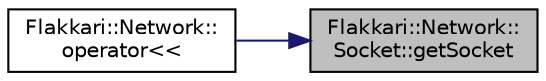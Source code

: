 digraph "Flakkari::Network::Socket::getSocket"
{
 // LATEX_PDF_SIZE
  edge [fontname="Helvetica",fontsize="10",labelfontname="Helvetica",labelfontsize="10"];
  node [fontname="Helvetica",fontsize="10",shape=record];
  rankdir="RL";
  Node1 [label="Flakkari::Network::\lSocket::getSocket",height=0.2,width=0.4,color="black", fillcolor="grey75", style="filled", fontcolor="black",tooltip="Get the Socket object (SOCKET)."];
  Node1 -> Node2 [dir="back",color="midnightblue",fontsize="10",style="solid",fontname="Helvetica"];
  Node2 [label="Flakkari::Network::\loperator\<\<",height=0.2,width=0.4,color="black", fillcolor="white", style="filled",URL="$db/db0/namespaceFlakkari_1_1Network.html#a2173b7d715dc3a2a99a3d221dcc349bf",tooltip="Convert Socket to string."];
}
